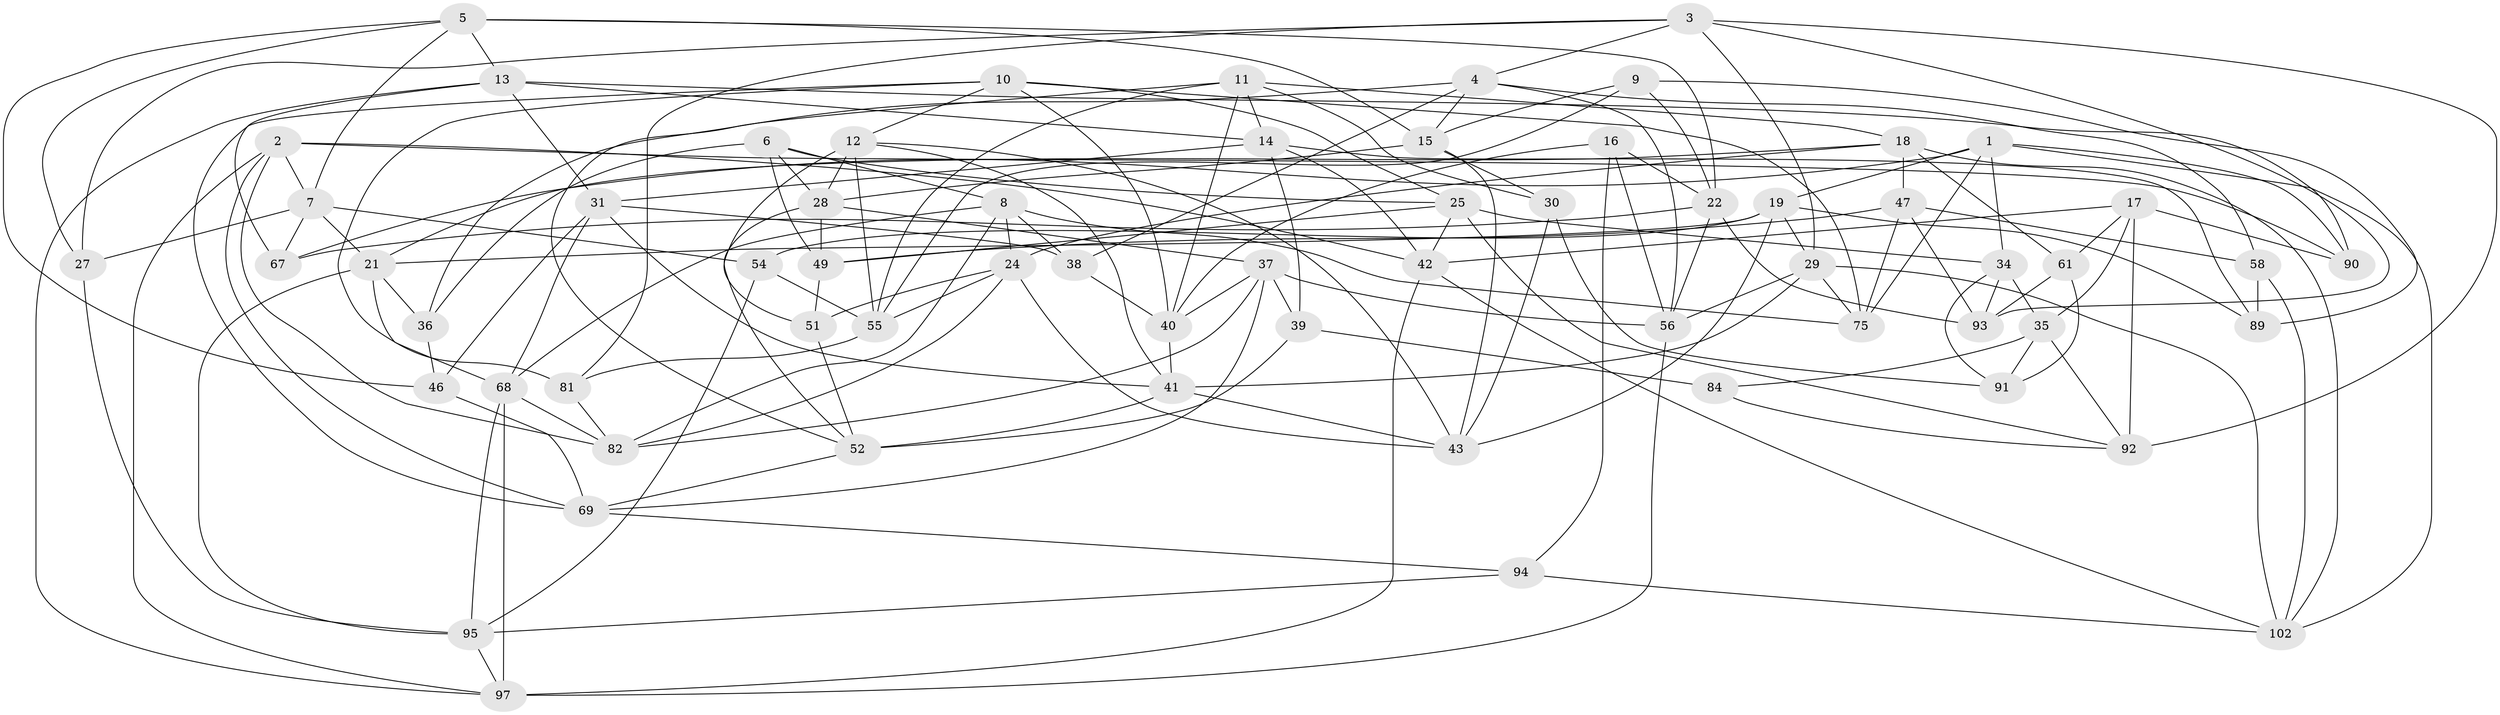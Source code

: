 // Generated by graph-tools (version 1.1) at 2025/52/02/27/25 19:52:29]
// undirected, 64 vertices, 168 edges
graph export_dot {
graph [start="1"]
  node [color=gray90,style=filled];
  1 [super="+20"];
  2 [super="+87"];
  3 [super="+73"];
  4 [super="+64"];
  5 [super="+86"];
  6 [super="+79"];
  7 [super="+106"];
  8 [super="+70"];
  9;
  10 [super="+85"];
  11 [super="+26"];
  12 [super="+60"];
  13 [super="+78"];
  14 [super="+83"];
  15 [super="+65"];
  16;
  17 [super="+72"];
  18 [super="+23"];
  19 [super="+62"];
  21 [super="+59"];
  22 [super="+100"];
  24 [super="+71"];
  25 [super="+33"];
  27;
  28 [super="+45"];
  29 [super="+32"];
  30;
  31 [super="+44"];
  34 [super="+48"];
  35 [super="+80"];
  36;
  37 [super="+88"];
  38;
  39;
  40 [super="+53"];
  41 [super="+66"];
  42 [super="+107"];
  43 [super="+76"];
  46;
  47 [super="+50"];
  49 [super="+63"];
  51;
  52 [super="+101"];
  54;
  55 [super="+74"];
  56 [super="+57"];
  58;
  61;
  67;
  68 [super="+108"];
  69 [super="+104"];
  75 [super="+77"];
  81;
  82 [super="+99"];
  84;
  89;
  90;
  91;
  92 [super="+105"];
  93 [super="+96"];
  94;
  95 [super="+109"];
  97 [super="+98"];
  102 [super="+103"];
  1 -- 67;
  1 -- 102;
  1 -- 19;
  1 -- 90;
  1 -- 75;
  1 -- 34;
  2 -- 69;
  2 -- 97;
  2 -- 7;
  2 -- 90;
  2 -- 42;
  2 -- 82;
  3 -- 93;
  3 -- 27;
  3 -- 92;
  3 -- 81;
  3 -- 4;
  3 -- 29;
  4 -- 58;
  4 -- 36;
  4 -- 15;
  4 -- 56;
  4 -- 38;
  5 -- 15;
  5 -- 27;
  5 -- 22;
  5 -- 13;
  5 -- 46;
  5 -- 7;
  6 -- 36;
  6 -- 28;
  6 -- 49 [weight=2];
  6 -- 8;
  6 -- 25;
  7 -- 54;
  7 -- 21;
  7 -- 67;
  7 -- 27;
  8 -- 68;
  8 -- 82;
  8 -- 24;
  8 -- 75;
  8 -- 38;
  9 -- 89;
  9 -- 22;
  9 -- 15;
  9 -- 55;
  10 -- 25;
  10 -- 69;
  10 -- 40;
  10 -- 81;
  10 -- 75;
  10 -- 12;
  11 -- 18;
  11 -- 55;
  11 -- 52;
  11 -- 40;
  11 -- 14;
  11 -- 30;
  12 -- 51;
  12 -- 28;
  12 -- 55;
  12 -- 41;
  12 -- 43;
  13 -- 97;
  13 -- 90;
  13 -- 67;
  13 -- 14;
  13 -- 31;
  14 -- 42;
  14 -- 89;
  14 -- 39;
  14 -- 31;
  15 -- 43;
  15 -- 30;
  15 -- 28;
  16 -- 94;
  16 -- 40;
  16 -- 56;
  16 -- 22;
  17 -- 61;
  17 -- 92 [weight=2];
  17 -- 90;
  17 -- 35;
  17 -- 42;
  18 -- 21;
  18 -- 47;
  18 -- 24;
  18 -- 61;
  18 -- 102;
  19 -- 54;
  19 -- 43;
  19 -- 89;
  19 -- 21;
  19 -- 29;
  21 -- 68;
  21 -- 36;
  21 -- 95;
  22 -- 56;
  22 -- 67;
  22 -- 93;
  24 -- 55;
  24 -- 43;
  24 -- 82;
  24 -- 51;
  25 -- 34;
  25 -- 42;
  25 -- 92;
  25 -- 49;
  27 -- 95;
  28 -- 49;
  28 -- 52;
  28 -- 37;
  29 -- 75;
  29 -- 56;
  29 -- 41;
  29 -- 102;
  30 -- 91;
  30 -- 43;
  31 -- 41;
  31 -- 46;
  31 -- 68;
  31 -- 38;
  34 -- 91;
  34 -- 35;
  34 -- 93 [weight=2];
  35 -- 84 [weight=2];
  35 -- 91;
  35 -- 92;
  36 -- 46;
  37 -- 69;
  37 -- 56;
  37 -- 82;
  37 -- 40;
  37 -- 39;
  38 -- 40;
  39 -- 84;
  39 -- 52;
  40 -- 41;
  41 -- 52;
  41 -- 43;
  42 -- 102;
  42 -- 97;
  46 -- 69;
  47 -- 75 [weight=2];
  47 -- 93;
  47 -- 49;
  47 -- 58;
  49 -- 51;
  51 -- 52;
  52 -- 69;
  54 -- 55;
  54 -- 95;
  55 -- 81;
  56 -- 97;
  58 -- 89;
  58 -- 102;
  61 -- 93;
  61 -- 91;
  68 -- 97;
  68 -- 82;
  68 -- 95;
  69 -- 94;
  81 -- 82;
  84 -- 92;
  94 -- 95;
  94 -- 102;
  95 -- 97;
}
